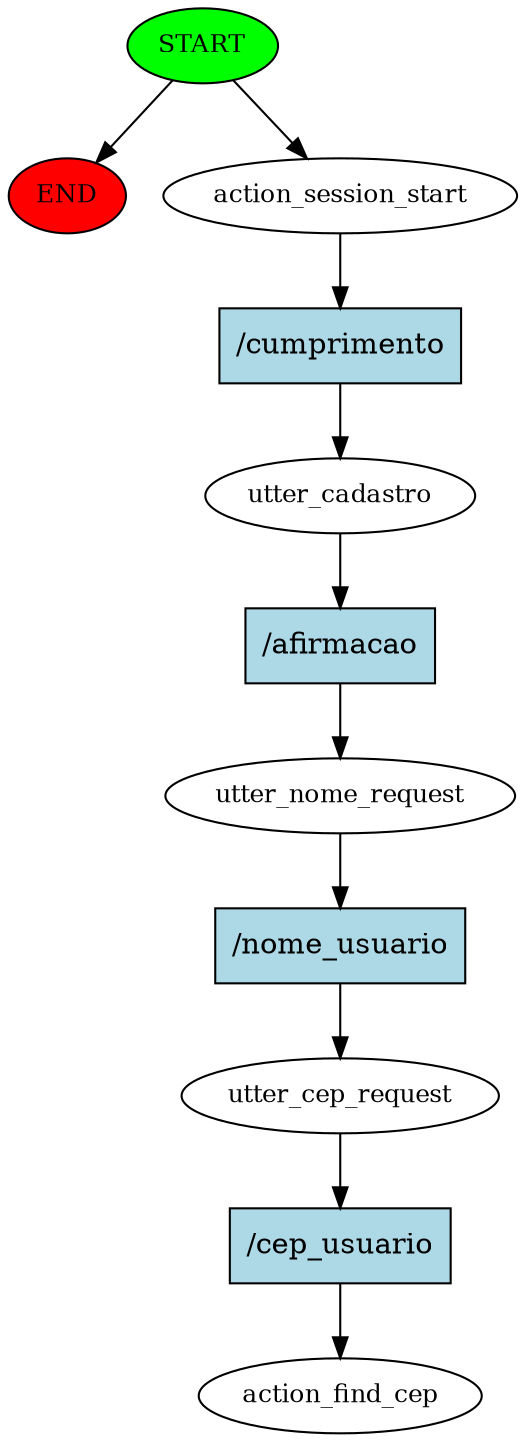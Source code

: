 digraph  {
0 [class="start active", fillcolor=green, fontsize=12, label=START, style=filled];
"-1" [class=end, fillcolor=red, fontsize=12, label=END, style=filled];
1 [class=active, fontsize=12, label=action_session_start];
2 [class=active, fontsize=12, label=utter_cadastro];
3 [class=active, fontsize=12, label=utter_nome_request];
4 [class=active, fontsize=12, label=utter_cep_request];
5 [class="dashed active", fontsize=12, label=action_find_cep];
6 [class="intent active", fillcolor=lightblue, label="/cumprimento", shape=rect, style=filled];
7 [class="intent active", fillcolor=lightblue, label="/afirmacao", shape=rect, style=filled];
8 [class="intent active", fillcolor=lightblue, label="/nome_usuario", shape=rect, style=filled];
9 [class="intent active", fillcolor=lightblue, label="/cep_usuario", shape=rect, style=filled];
0 -> "-1"  [class="", key=NONE, label=""];
0 -> 1  [class=active, key=NONE, label=""];
1 -> 6  [class=active, key=0];
2 -> 7  [class=active, key=0];
3 -> 8  [class=active, key=0];
4 -> 9  [class=active, key=0];
6 -> 2  [class=active, key=0];
7 -> 3  [class=active, key=0];
8 -> 4  [class=active, key=0];
9 -> 5  [class=active, key=0];
}

